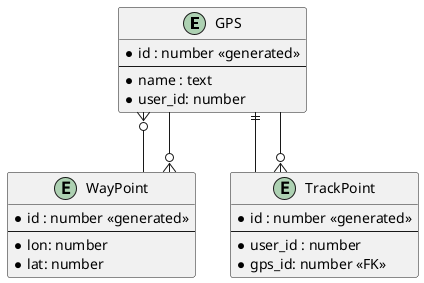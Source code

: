 @startuml ERD

' avoid problems with angled crows feet
skinparam linetype ortho

entity "GPS" as GPS {
    *id : number <<generated>>
    --
    *name : text
    *user_id: number
}

entity "WayPoint" as WayPoint {
    *id : number <<generated>>
    --
    *lon: number
    *lat: number
}

entity "TrackPoint" as TrackPoint {
    *id : number <<generated>>
    --
    *user_id : number
    *gps_id: number <<FK>>
}

' GPS can have 0-m Trackpoints, Trackpoint must belong to a GPX
GPS ||-- TrackPoint
TrackPoint }o-- GPS
' GPS can have 0-m WayPoints and so do WayPoint
WayPoint }o-- GPS
GPS }o-- WayPoint

@enduml
